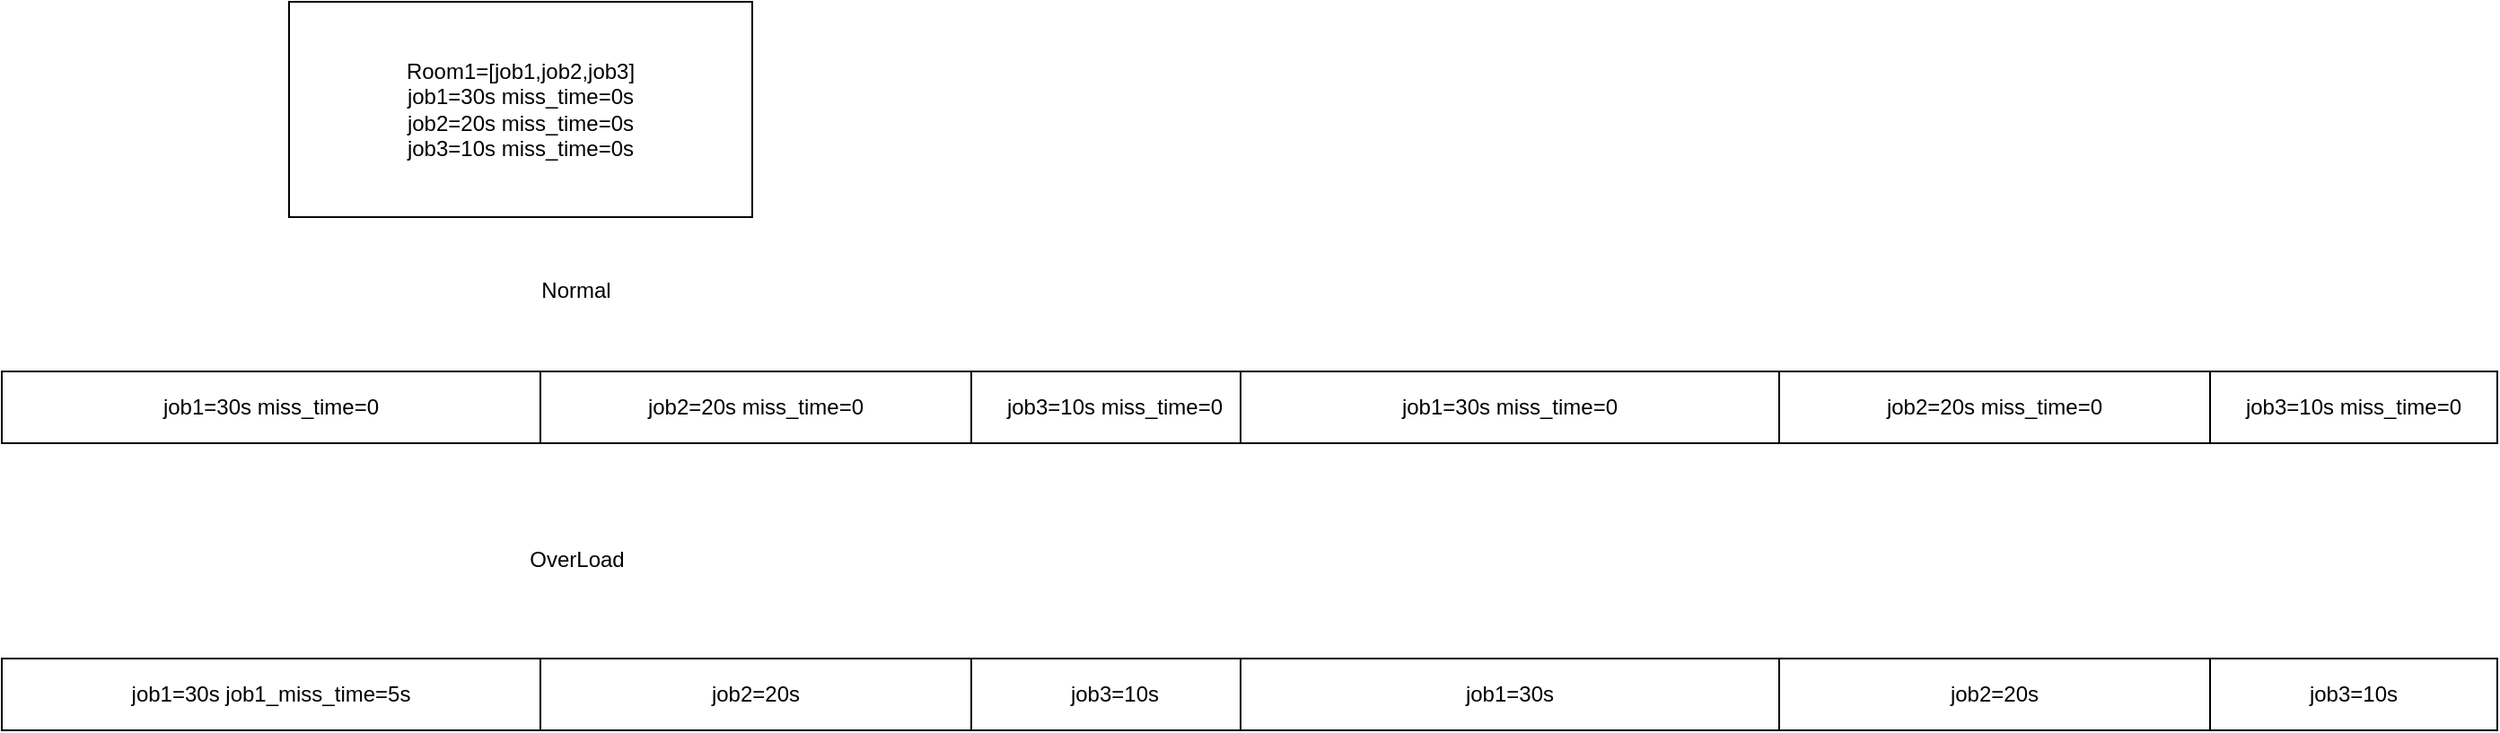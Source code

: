 <mxfile version="20.5.1" type="github">
  <diagram id="RsbQqtbDM5Cp6RjnX3xr" name="Page-1">
    <mxGraphModel dx="1422" dy="1207" grid="1" gridSize="10" guides="1" tooltips="1" connect="1" arrows="1" fold="1" page="1" pageScale="1" pageWidth="583" pageHeight="413" math="0" shadow="0">
      <root>
        <mxCell id="0" />
        <mxCell id="1" parent="0" />
        <mxCell id="cNm6hTwsuUSb0vqnxcLP-4" value="Room1=[job1,job2,job3]&lt;br&gt;job1=30s miss_time=0s&lt;br&gt;job2=20s miss_time=0s&lt;br&gt;job3=10s miss_time=0s" style="rounded=0;whiteSpace=wrap;html=1;" vertex="1" parent="1">
          <mxGeometry x="170" y="-326" width="258" height="120" as="geometry" />
        </mxCell>
        <mxCell id="cNm6hTwsuUSb0vqnxcLP-5" value="job1=30s miss_time=0" style="rounded=0;whiteSpace=wrap;html=1;" vertex="1" parent="1">
          <mxGeometry x="10" y="-120" width="300" height="40" as="geometry" />
        </mxCell>
        <mxCell id="cNm6hTwsuUSb0vqnxcLP-6" value="Normal" style="text;html=1;strokeColor=none;fillColor=none;align=center;verticalAlign=middle;whiteSpace=wrap;rounded=0;" vertex="1" parent="1">
          <mxGeometry x="300" y="-180" width="60" height="30" as="geometry" />
        </mxCell>
        <mxCell id="cNm6hTwsuUSb0vqnxcLP-7" value="job2=20s miss_time=0" style="rounded=0;whiteSpace=wrap;html=1;" vertex="1" parent="1">
          <mxGeometry x="310" y="-120" width="240" height="40" as="geometry" />
        </mxCell>
        <mxCell id="cNm6hTwsuUSb0vqnxcLP-9" value="job3=10s miss_time=0" style="rounded=0;whiteSpace=wrap;html=1;" vertex="1" parent="1">
          <mxGeometry x="550" y="-120" width="160" height="40" as="geometry" />
        </mxCell>
        <mxCell id="cNm6hTwsuUSb0vqnxcLP-10" value="job1=30s miss_time=0" style="rounded=0;whiteSpace=wrap;html=1;" vertex="1" parent="1">
          <mxGeometry x="700" y="-120" width="300" height="40" as="geometry" />
        </mxCell>
        <mxCell id="cNm6hTwsuUSb0vqnxcLP-11" value="job2=20s miss_time=0" style="rounded=0;whiteSpace=wrap;html=1;" vertex="1" parent="1">
          <mxGeometry x="1000" y="-120" width="240" height="40" as="geometry" />
        </mxCell>
        <mxCell id="cNm6hTwsuUSb0vqnxcLP-12" value="job3=10s miss_time=0" style="rounded=0;whiteSpace=wrap;html=1;" vertex="1" parent="1">
          <mxGeometry x="1240" y="-120" width="160" height="40" as="geometry" />
        </mxCell>
        <mxCell id="cNm6hTwsuUSb0vqnxcLP-13" value="OverLoad" style="text;html=1;align=center;verticalAlign=middle;resizable=0;points=[];autosize=1;strokeColor=none;fillColor=none;" vertex="1" parent="1">
          <mxGeometry x="290" y="-30" width="80" height="30" as="geometry" />
        </mxCell>
        <mxCell id="cNm6hTwsuUSb0vqnxcLP-14" value="job1=30s job1_miss_time=5s" style="rounded=0;whiteSpace=wrap;html=1;" vertex="1" parent="1">
          <mxGeometry x="10" y="40" width="300" height="40" as="geometry" />
        </mxCell>
        <mxCell id="cNm6hTwsuUSb0vqnxcLP-15" value="job2=20s" style="rounded=0;whiteSpace=wrap;html=1;" vertex="1" parent="1">
          <mxGeometry x="310" y="40" width="240" height="40" as="geometry" />
        </mxCell>
        <mxCell id="cNm6hTwsuUSb0vqnxcLP-16" value="job3=10s" style="rounded=0;whiteSpace=wrap;html=1;" vertex="1" parent="1">
          <mxGeometry x="550" y="40" width="160" height="40" as="geometry" />
        </mxCell>
        <mxCell id="cNm6hTwsuUSb0vqnxcLP-17" value="job1=30s" style="rounded=0;whiteSpace=wrap;html=1;" vertex="1" parent="1">
          <mxGeometry x="700" y="40" width="300" height="40" as="geometry" />
        </mxCell>
        <mxCell id="cNm6hTwsuUSb0vqnxcLP-18" value="job2=20s" style="rounded=0;whiteSpace=wrap;html=1;" vertex="1" parent="1">
          <mxGeometry x="1000" y="40" width="240" height="40" as="geometry" />
        </mxCell>
        <mxCell id="cNm6hTwsuUSb0vqnxcLP-19" value="job3=10s" style="rounded=0;whiteSpace=wrap;html=1;" vertex="1" parent="1">
          <mxGeometry x="1240" y="40" width="160" height="40" as="geometry" />
        </mxCell>
      </root>
    </mxGraphModel>
  </diagram>
</mxfile>

